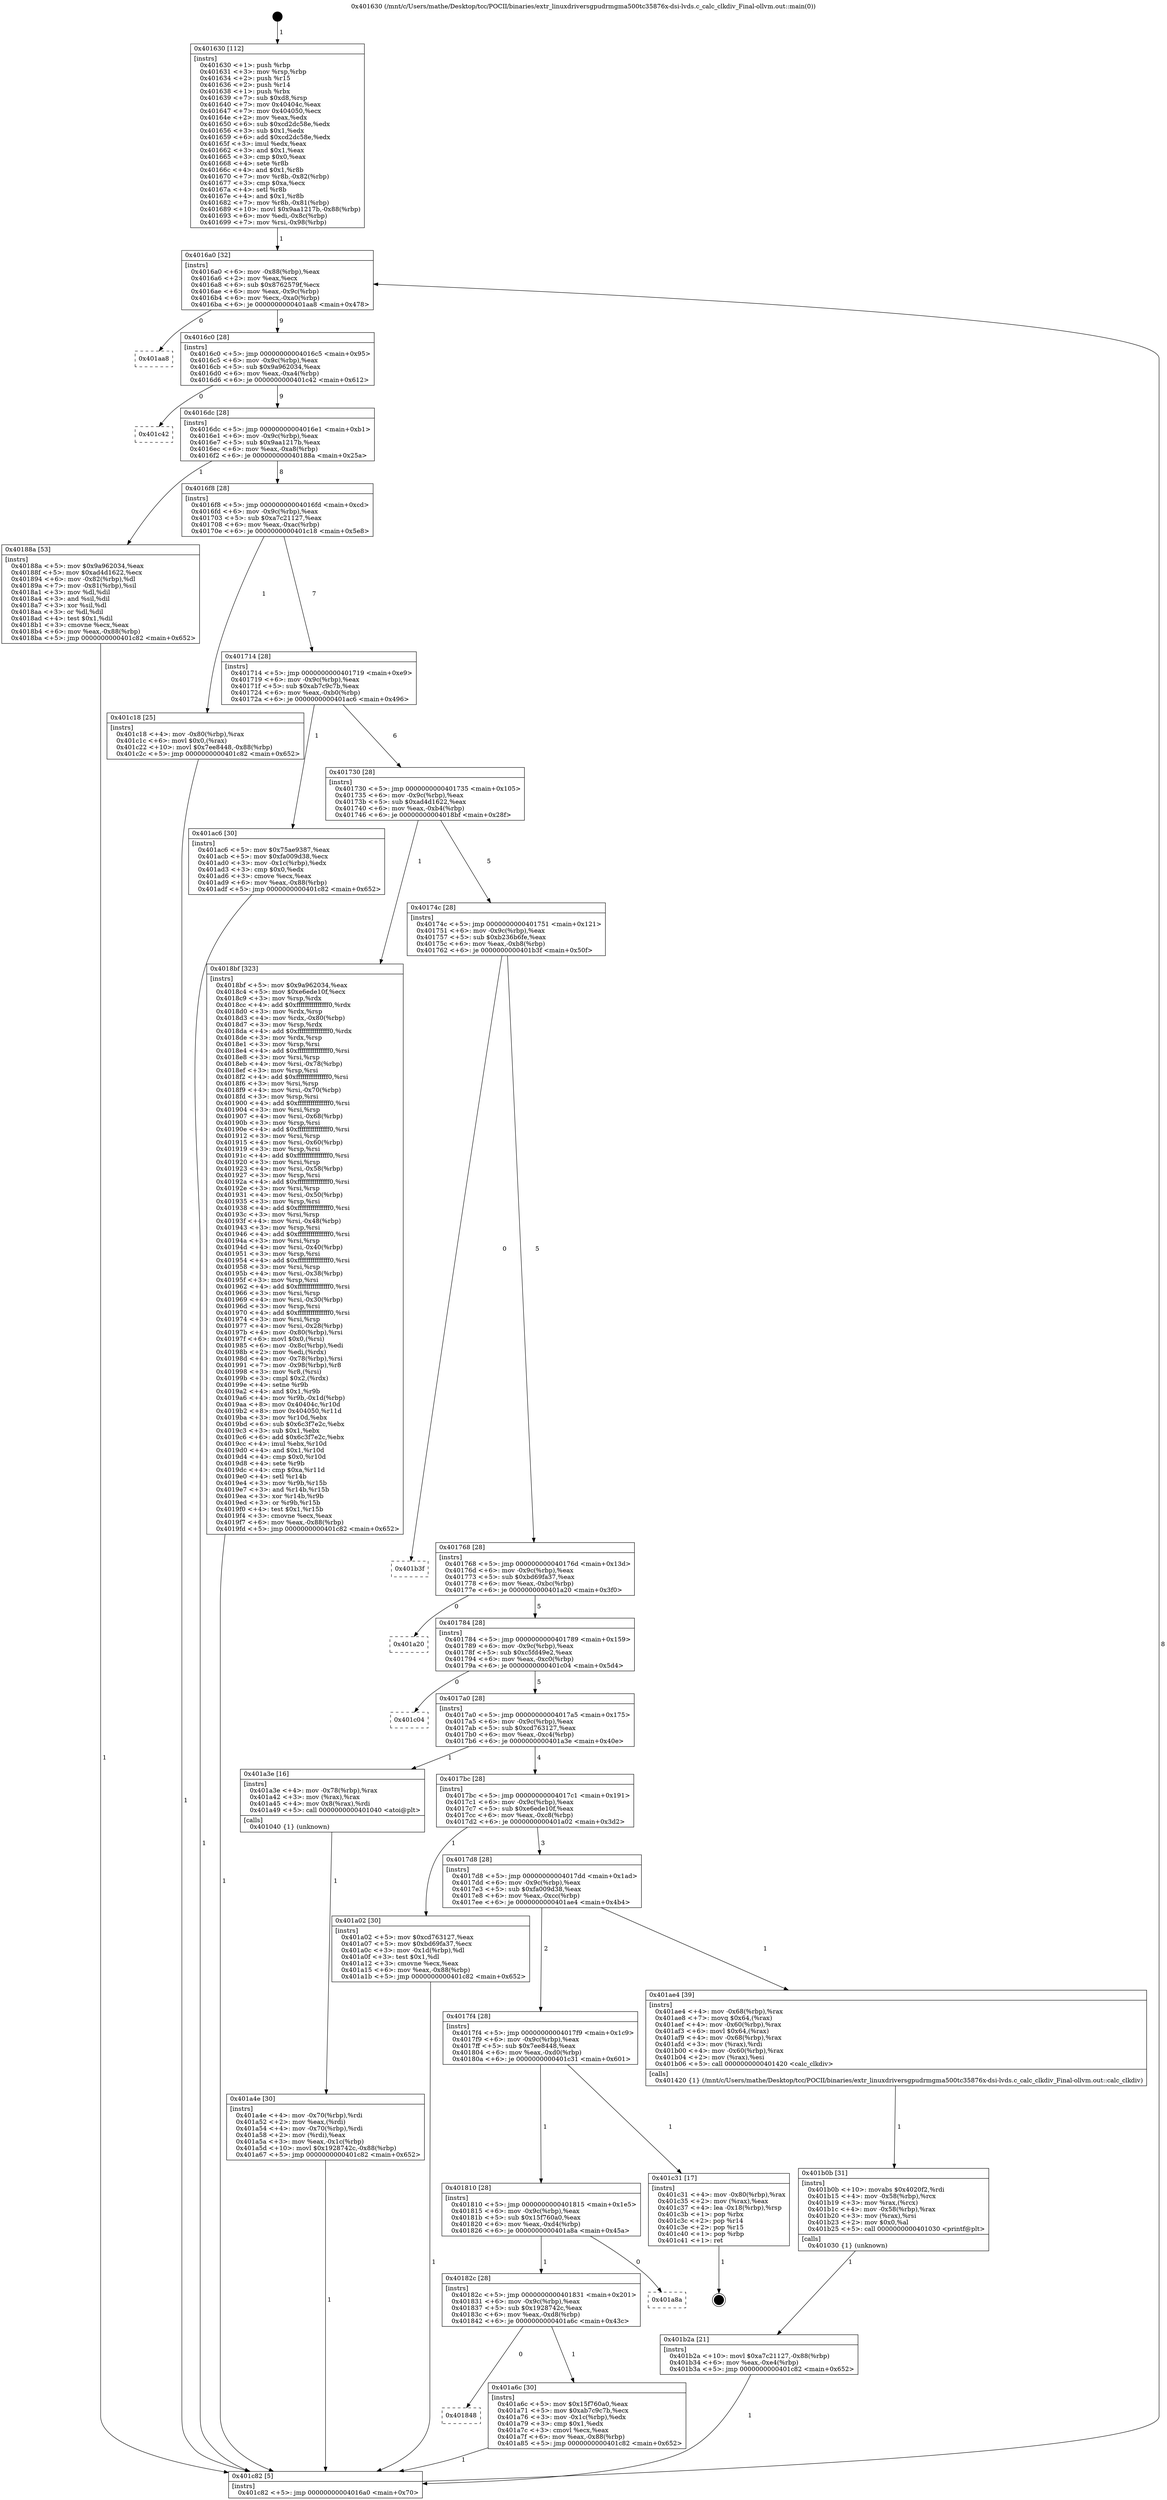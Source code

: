 digraph "0x401630" {
  label = "0x401630 (/mnt/c/Users/mathe/Desktop/tcc/POCII/binaries/extr_linuxdriversgpudrmgma500tc35876x-dsi-lvds.c_calc_clkdiv_Final-ollvm.out::main(0))"
  labelloc = "t"
  node[shape=record]

  Entry [label="",width=0.3,height=0.3,shape=circle,fillcolor=black,style=filled]
  "0x4016a0" [label="{
     0x4016a0 [32]\l
     | [instrs]\l
     &nbsp;&nbsp;0x4016a0 \<+6\>: mov -0x88(%rbp),%eax\l
     &nbsp;&nbsp;0x4016a6 \<+2\>: mov %eax,%ecx\l
     &nbsp;&nbsp;0x4016a8 \<+6\>: sub $0x8762579f,%ecx\l
     &nbsp;&nbsp;0x4016ae \<+6\>: mov %eax,-0x9c(%rbp)\l
     &nbsp;&nbsp;0x4016b4 \<+6\>: mov %ecx,-0xa0(%rbp)\l
     &nbsp;&nbsp;0x4016ba \<+6\>: je 0000000000401aa8 \<main+0x478\>\l
  }"]
  "0x401aa8" [label="{
     0x401aa8\l
  }", style=dashed]
  "0x4016c0" [label="{
     0x4016c0 [28]\l
     | [instrs]\l
     &nbsp;&nbsp;0x4016c0 \<+5\>: jmp 00000000004016c5 \<main+0x95\>\l
     &nbsp;&nbsp;0x4016c5 \<+6\>: mov -0x9c(%rbp),%eax\l
     &nbsp;&nbsp;0x4016cb \<+5\>: sub $0x9a962034,%eax\l
     &nbsp;&nbsp;0x4016d0 \<+6\>: mov %eax,-0xa4(%rbp)\l
     &nbsp;&nbsp;0x4016d6 \<+6\>: je 0000000000401c42 \<main+0x612\>\l
  }"]
  Exit [label="",width=0.3,height=0.3,shape=circle,fillcolor=black,style=filled,peripheries=2]
  "0x401c42" [label="{
     0x401c42\l
  }", style=dashed]
  "0x4016dc" [label="{
     0x4016dc [28]\l
     | [instrs]\l
     &nbsp;&nbsp;0x4016dc \<+5\>: jmp 00000000004016e1 \<main+0xb1\>\l
     &nbsp;&nbsp;0x4016e1 \<+6\>: mov -0x9c(%rbp),%eax\l
     &nbsp;&nbsp;0x4016e7 \<+5\>: sub $0x9aa1217b,%eax\l
     &nbsp;&nbsp;0x4016ec \<+6\>: mov %eax,-0xa8(%rbp)\l
     &nbsp;&nbsp;0x4016f2 \<+6\>: je 000000000040188a \<main+0x25a\>\l
  }"]
  "0x401b2a" [label="{
     0x401b2a [21]\l
     | [instrs]\l
     &nbsp;&nbsp;0x401b2a \<+10\>: movl $0xa7c21127,-0x88(%rbp)\l
     &nbsp;&nbsp;0x401b34 \<+6\>: mov %eax,-0xe4(%rbp)\l
     &nbsp;&nbsp;0x401b3a \<+5\>: jmp 0000000000401c82 \<main+0x652\>\l
  }"]
  "0x40188a" [label="{
     0x40188a [53]\l
     | [instrs]\l
     &nbsp;&nbsp;0x40188a \<+5\>: mov $0x9a962034,%eax\l
     &nbsp;&nbsp;0x40188f \<+5\>: mov $0xad4d1622,%ecx\l
     &nbsp;&nbsp;0x401894 \<+6\>: mov -0x82(%rbp),%dl\l
     &nbsp;&nbsp;0x40189a \<+7\>: mov -0x81(%rbp),%sil\l
     &nbsp;&nbsp;0x4018a1 \<+3\>: mov %dl,%dil\l
     &nbsp;&nbsp;0x4018a4 \<+3\>: and %sil,%dil\l
     &nbsp;&nbsp;0x4018a7 \<+3\>: xor %sil,%dl\l
     &nbsp;&nbsp;0x4018aa \<+3\>: or %dl,%dil\l
     &nbsp;&nbsp;0x4018ad \<+4\>: test $0x1,%dil\l
     &nbsp;&nbsp;0x4018b1 \<+3\>: cmovne %ecx,%eax\l
     &nbsp;&nbsp;0x4018b4 \<+6\>: mov %eax,-0x88(%rbp)\l
     &nbsp;&nbsp;0x4018ba \<+5\>: jmp 0000000000401c82 \<main+0x652\>\l
  }"]
  "0x4016f8" [label="{
     0x4016f8 [28]\l
     | [instrs]\l
     &nbsp;&nbsp;0x4016f8 \<+5\>: jmp 00000000004016fd \<main+0xcd\>\l
     &nbsp;&nbsp;0x4016fd \<+6\>: mov -0x9c(%rbp),%eax\l
     &nbsp;&nbsp;0x401703 \<+5\>: sub $0xa7c21127,%eax\l
     &nbsp;&nbsp;0x401708 \<+6\>: mov %eax,-0xac(%rbp)\l
     &nbsp;&nbsp;0x40170e \<+6\>: je 0000000000401c18 \<main+0x5e8\>\l
  }"]
  "0x401c82" [label="{
     0x401c82 [5]\l
     | [instrs]\l
     &nbsp;&nbsp;0x401c82 \<+5\>: jmp 00000000004016a0 \<main+0x70\>\l
  }"]
  "0x401630" [label="{
     0x401630 [112]\l
     | [instrs]\l
     &nbsp;&nbsp;0x401630 \<+1\>: push %rbp\l
     &nbsp;&nbsp;0x401631 \<+3\>: mov %rsp,%rbp\l
     &nbsp;&nbsp;0x401634 \<+2\>: push %r15\l
     &nbsp;&nbsp;0x401636 \<+2\>: push %r14\l
     &nbsp;&nbsp;0x401638 \<+1\>: push %rbx\l
     &nbsp;&nbsp;0x401639 \<+7\>: sub $0xd8,%rsp\l
     &nbsp;&nbsp;0x401640 \<+7\>: mov 0x40404c,%eax\l
     &nbsp;&nbsp;0x401647 \<+7\>: mov 0x404050,%ecx\l
     &nbsp;&nbsp;0x40164e \<+2\>: mov %eax,%edx\l
     &nbsp;&nbsp;0x401650 \<+6\>: sub $0xcd2dc58e,%edx\l
     &nbsp;&nbsp;0x401656 \<+3\>: sub $0x1,%edx\l
     &nbsp;&nbsp;0x401659 \<+6\>: add $0xcd2dc58e,%edx\l
     &nbsp;&nbsp;0x40165f \<+3\>: imul %edx,%eax\l
     &nbsp;&nbsp;0x401662 \<+3\>: and $0x1,%eax\l
     &nbsp;&nbsp;0x401665 \<+3\>: cmp $0x0,%eax\l
     &nbsp;&nbsp;0x401668 \<+4\>: sete %r8b\l
     &nbsp;&nbsp;0x40166c \<+4\>: and $0x1,%r8b\l
     &nbsp;&nbsp;0x401670 \<+7\>: mov %r8b,-0x82(%rbp)\l
     &nbsp;&nbsp;0x401677 \<+3\>: cmp $0xa,%ecx\l
     &nbsp;&nbsp;0x40167a \<+4\>: setl %r8b\l
     &nbsp;&nbsp;0x40167e \<+4\>: and $0x1,%r8b\l
     &nbsp;&nbsp;0x401682 \<+7\>: mov %r8b,-0x81(%rbp)\l
     &nbsp;&nbsp;0x401689 \<+10\>: movl $0x9aa1217b,-0x88(%rbp)\l
     &nbsp;&nbsp;0x401693 \<+6\>: mov %edi,-0x8c(%rbp)\l
     &nbsp;&nbsp;0x401699 \<+7\>: mov %rsi,-0x98(%rbp)\l
  }"]
  "0x401b0b" [label="{
     0x401b0b [31]\l
     | [instrs]\l
     &nbsp;&nbsp;0x401b0b \<+10\>: movabs $0x4020f2,%rdi\l
     &nbsp;&nbsp;0x401b15 \<+4\>: mov -0x58(%rbp),%rcx\l
     &nbsp;&nbsp;0x401b19 \<+3\>: mov %rax,(%rcx)\l
     &nbsp;&nbsp;0x401b1c \<+4\>: mov -0x58(%rbp),%rax\l
     &nbsp;&nbsp;0x401b20 \<+3\>: mov (%rax),%rsi\l
     &nbsp;&nbsp;0x401b23 \<+2\>: mov $0x0,%al\l
     &nbsp;&nbsp;0x401b25 \<+5\>: call 0000000000401030 \<printf@plt\>\l
     | [calls]\l
     &nbsp;&nbsp;0x401030 \{1\} (unknown)\l
  }"]
  "0x401c18" [label="{
     0x401c18 [25]\l
     | [instrs]\l
     &nbsp;&nbsp;0x401c18 \<+4\>: mov -0x80(%rbp),%rax\l
     &nbsp;&nbsp;0x401c1c \<+6\>: movl $0x0,(%rax)\l
     &nbsp;&nbsp;0x401c22 \<+10\>: movl $0x7ee8448,-0x88(%rbp)\l
     &nbsp;&nbsp;0x401c2c \<+5\>: jmp 0000000000401c82 \<main+0x652\>\l
  }"]
  "0x401714" [label="{
     0x401714 [28]\l
     | [instrs]\l
     &nbsp;&nbsp;0x401714 \<+5\>: jmp 0000000000401719 \<main+0xe9\>\l
     &nbsp;&nbsp;0x401719 \<+6\>: mov -0x9c(%rbp),%eax\l
     &nbsp;&nbsp;0x40171f \<+5\>: sub $0xab7c9c7b,%eax\l
     &nbsp;&nbsp;0x401724 \<+6\>: mov %eax,-0xb0(%rbp)\l
     &nbsp;&nbsp;0x40172a \<+6\>: je 0000000000401ac6 \<main+0x496\>\l
  }"]
  "0x401848" [label="{
     0x401848\l
  }", style=dashed]
  "0x401ac6" [label="{
     0x401ac6 [30]\l
     | [instrs]\l
     &nbsp;&nbsp;0x401ac6 \<+5\>: mov $0x75ae9387,%eax\l
     &nbsp;&nbsp;0x401acb \<+5\>: mov $0xfa009d38,%ecx\l
     &nbsp;&nbsp;0x401ad0 \<+3\>: mov -0x1c(%rbp),%edx\l
     &nbsp;&nbsp;0x401ad3 \<+3\>: cmp $0x0,%edx\l
     &nbsp;&nbsp;0x401ad6 \<+3\>: cmove %ecx,%eax\l
     &nbsp;&nbsp;0x401ad9 \<+6\>: mov %eax,-0x88(%rbp)\l
     &nbsp;&nbsp;0x401adf \<+5\>: jmp 0000000000401c82 \<main+0x652\>\l
  }"]
  "0x401730" [label="{
     0x401730 [28]\l
     | [instrs]\l
     &nbsp;&nbsp;0x401730 \<+5\>: jmp 0000000000401735 \<main+0x105\>\l
     &nbsp;&nbsp;0x401735 \<+6\>: mov -0x9c(%rbp),%eax\l
     &nbsp;&nbsp;0x40173b \<+5\>: sub $0xad4d1622,%eax\l
     &nbsp;&nbsp;0x401740 \<+6\>: mov %eax,-0xb4(%rbp)\l
     &nbsp;&nbsp;0x401746 \<+6\>: je 00000000004018bf \<main+0x28f\>\l
  }"]
  "0x401a6c" [label="{
     0x401a6c [30]\l
     | [instrs]\l
     &nbsp;&nbsp;0x401a6c \<+5\>: mov $0x15f760a0,%eax\l
     &nbsp;&nbsp;0x401a71 \<+5\>: mov $0xab7c9c7b,%ecx\l
     &nbsp;&nbsp;0x401a76 \<+3\>: mov -0x1c(%rbp),%edx\l
     &nbsp;&nbsp;0x401a79 \<+3\>: cmp $0x1,%edx\l
     &nbsp;&nbsp;0x401a7c \<+3\>: cmovl %ecx,%eax\l
     &nbsp;&nbsp;0x401a7f \<+6\>: mov %eax,-0x88(%rbp)\l
     &nbsp;&nbsp;0x401a85 \<+5\>: jmp 0000000000401c82 \<main+0x652\>\l
  }"]
  "0x4018bf" [label="{
     0x4018bf [323]\l
     | [instrs]\l
     &nbsp;&nbsp;0x4018bf \<+5\>: mov $0x9a962034,%eax\l
     &nbsp;&nbsp;0x4018c4 \<+5\>: mov $0xe6ede10f,%ecx\l
     &nbsp;&nbsp;0x4018c9 \<+3\>: mov %rsp,%rdx\l
     &nbsp;&nbsp;0x4018cc \<+4\>: add $0xfffffffffffffff0,%rdx\l
     &nbsp;&nbsp;0x4018d0 \<+3\>: mov %rdx,%rsp\l
     &nbsp;&nbsp;0x4018d3 \<+4\>: mov %rdx,-0x80(%rbp)\l
     &nbsp;&nbsp;0x4018d7 \<+3\>: mov %rsp,%rdx\l
     &nbsp;&nbsp;0x4018da \<+4\>: add $0xfffffffffffffff0,%rdx\l
     &nbsp;&nbsp;0x4018de \<+3\>: mov %rdx,%rsp\l
     &nbsp;&nbsp;0x4018e1 \<+3\>: mov %rsp,%rsi\l
     &nbsp;&nbsp;0x4018e4 \<+4\>: add $0xfffffffffffffff0,%rsi\l
     &nbsp;&nbsp;0x4018e8 \<+3\>: mov %rsi,%rsp\l
     &nbsp;&nbsp;0x4018eb \<+4\>: mov %rsi,-0x78(%rbp)\l
     &nbsp;&nbsp;0x4018ef \<+3\>: mov %rsp,%rsi\l
     &nbsp;&nbsp;0x4018f2 \<+4\>: add $0xfffffffffffffff0,%rsi\l
     &nbsp;&nbsp;0x4018f6 \<+3\>: mov %rsi,%rsp\l
     &nbsp;&nbsp;0x4018f9 \<+4\>: mov %rsi,-0x70(%rbp)\l
     &nbsp;&nbsp;0x4018fd \<+3\>: mov %rsp,%rsi\l
     &nbsp;&nbsp;0x401900 \<+4\>: add $0xfffffffffffffff0,%rsi\l
     &nbsp;&nbsp;0x401904 \<+3\>: mov %rsi,%rsp\l
     &nbsp;&nbsp;0x401907 \<+4\>: mov %rsi,-0x68(%rbp)\l
     &nbsp;&nbsp;0x40190b \<+3\>: mov %rsp,%rsi\l
     &nbsp;&nbsp;0x40190e \<+4\>: add $0xfffffffffffffff0,%rsi\l
     &nbsp;&nbsp;0x401912 \<+3\>: mov %rsi,%rsp\l
     &nbsp;&nbsp;0x401915 \<+4\>: mov %rsi,-0x60(%rbp)\l
     &nbsp;&nbsp;0x401919 \<+3\>: mov %rsp,%rsi\l
     &nbsp;&nbsp;0x40191c \<+4\>: add $0xfffffffffffffff0,%rsi\l
     &nbsp;&nbsp;0x401920 \<+3\>: mov %rsi,%rsp\l
     &nbsp;&nbsp;0x401923 \<+4\>: mov %rsi,-0x58(%rbp)\l
     &nbsp;&nbsp;0x401927 \<+3\>: mov %rsp,%rsi\l
     &nbsp;&nbsp;0x40192a \<+4\>: add $0xfffffffffffffff0,%rsi\l
     &nbsp;&nbsp;0x40192e \<+3\>: mov %rsi,%rsp\l
     &nbsp;&nbsp;0x401931 \<+4\>: mov %rsi,-0x50(%rbp)\l
     &nbsp;&nbsp;0x401935 \<+3\>: mov %rsp,%rsi\l
     &nbsp;&nbsp;0x401938 \<+4\>: add $0xfffffffffffffff0,%rsi\l
     &nbsp;&nbsp;0x40193c \<+3\>: mov %rsi,%rsp\l
     &nbsp;&nbsp;0x40193f \<+4\>: mov %rsi,-0x48(%rbp)\l
     &nbsp;&nbsp;0x401943 \<+3\>: mov %rsp,%rsi\l
     &nbsp;&nbsp;0x401946 \<+4\>: add $0xfffffffffffffff0,%rsi\l
     &nbsp;&nbsp;0x40194a \<+3\>: mov %rsi,%rsp\l
     &nbsp;&nbsp;0x40194d \<+4\>: mov %rsi,-0x40(%rbp)\l
     &nbsp;&nbsp;0x401951 \<+3\>: mov %rsp,%rsi\l
     &nbsp;&nbsp;0x401954 \<+4\>: add $0xfffffffffffffff0,%rsi\l
     &nbsp;&nbsp;0x401958 \<+3\>: mov %rsi,%rsp\l
     &nbsp;&nbsp;0x40195b \<+4\>: mov %rsi,-0x38(%rbp)\l
     &nbsp;&nbsp;0x40195f \<+3\>: mov %rsp,%rsi\l
     &nbsp;&nbsp;0x401962 \<+4\>: add $0xfffffffffffffff0,%rsi\l
     &nbsp;&nbsp;0x401966 \<+3\>: mov %rsi,%rsp\l
     &nbsp;&nbsp;0x401969 \<+4\>: mov %rsi,-0x30(%rbp)\l
     &nbsp;&nbsp;0x40196d \<+3\>: mov %rsp,%rsi\l
     &nbsp;&nbsp;0x401970 \<+4\>: add $0xfffffffffffffff0,%rsi\l
     &nbsp;&nbsp;0x401974 \<+3\>: mov %rsi,%rsp\l
     &nbsp;&nbsp;0x401977 \<+4\>: mov %rsi,-0x28(%rbp)\l
     &nbsp;&nbsp;0x40197b \<+4\>: mov -0x80(%rbp),%rsi\l
     &nbsp;&nbsp;0x40197f \<+6\>: movl $0x0,(%rsi)\l
     &nbsp;&nbsp;0x401985 \<+6\>: mov -0x8c(%rbp),%edi\l
     &nbsp;&nbsp;0x40198b \<+2\>: mov %edi,(%rdx)\l
     &nbsp;&nbsp;0x40198d \<+4\>: mov -0x78(%rbp),%rsi\l
     &nbsp;&nbsp;0x401991 \<+7\>: mov -0x98(%rbp),%r8\l
     &nbsp;&nbsp;0x401998 \<+3\>: mov %r8,(%rsi)\l
     &nbsp;&nbsp;0x40199b \<+3\>: cmpl $0x2,(%rdx)\l
     &nbsp;&nbsp;0x40199e \<+4\>: setne %r9b\l
     &nbsp;&nbsp;0x4019a2 \<+4\>: and $0x1,%r9b\l
     &nbsp;&nbsp;0x4019a6 \<+4\>: mov %r9b,-0x1d(%rbp)\l
     &nbsp;&nbsp;0x4019aa \<+8\>: mov 0x40404c,%r10d\l
     &nbsp;&nbsp;0x4019b2 \<+8\>: mov 0x404050,%r11d\l
     &nbsp;&nbsp;0x4019ba \<+3\>: mov %r10d,%ebx\l
     &nbsp;&nbsp;0x4019bd \<+6\>: sub $0x6c3f7e2c,%ebx\l
     &nbsp;&nbsp;0x4019c3 \<+3\>: sub $0x1,%ebx\l
     &nbsp;&nbsp;0x4019c6 \<+6\>: add $0x6c3f7e2c,%ebx\l
     &nbsp;&nbsp;0x4019cc \<+4\>: imul %ebx,%r10d\l
     &nbsp;&nbsp;0x4019d0 \<+4\>: and $0x1,%r10d\l
     &nbsp;&nbsp;0x4019d4 \<+4\>: cmp $0x0,%r10d\l
     &nbsp;&nbsp;0x4019d8 \<+4\>: sete %r9b\l
     &nbsp;&nbsp;0x4019dc \<+4\>: cmp $0xa,%r11d\l
     &nbsp;&nbsp;0x4019e0 \<+4\>: setl %r14b\l
     &nbsp;&nbsp;0x4019e4 \<+3\>: mov %r9b,%r15b\l
     &nbsp;&nbsp;0x4019e7 \<+3\>: and %r14b,%r15b\l
     &nbsp;&nbsp;0x4019ea \<+3\>: xor %r14b,%r9b\l
     &nbsp;&nbsp;0x4019ed \<+3\>: or %r9b,%r15b\l
     &nbsp;&nbsp;0x4019f0 \<+4\>: test $0x1,%r15b\l
     &nbsp;&nbsp;0x4019f4 \<+3\>: cmovne %ecx,%eax\l
     &nbsp;&nbsp;0x4019f7 \<+6\>: mov %eax,-0x88(%rbp)\l
     &nbsp;&nbsp;0x4019fd \<+5\>: jmp 0000000000401c82 \<main+0x652\>\l
  }"]
  "0x40174c" [label="{
     0x40174c [28]\l
     | [instrs]\l
     &nbsp;&nbsp;0x40174c \<+5\>: jmp 0000000000401751 \<main+0x121\>\l
     &nbsp;&nbsp;0x401751 \<+6\>: mov -0x9c(%rbp),%eax\l
     &nbsp;&nbsp;0x401757 \<+5\>: sub $0xb236b6fe,%eax\l
     &nbsp;&nbsp;0x40175c \<+6\>: mov %eax,-0xb8(%rbp)\l
     &nbsp;&nbsp;0x401762 \<+6\>: je 0000000000401b3f \<main+0x50f\>\l
  }"]
  "0x40182c" [label="{
     0x40182c [28]\l
     | [instrs]\l
     &nbsp;&nbsp;0x40182c \<+5\>: jmp 0000000000401831 \<main+0x201\>\l
     &nbsp;&nbsp;0x401831 \<+6\>: mov -0x9c(%rbp),%eax\l
     &nbsp;&nbsp;0x401837 \<+5\>: sub $0x1928742c,%eax\l
     &nbsp;&nbsp;0x40183c \<+6\>: mov %eax,-0xd8(%rbp)\l
     &nbsp;&nbsp;0x401842 \<+6\>: je 0000000000401a6c \<main+0x43c\>\l
  }"]
  "0x401a8a" [label="{
     0x401a8a\l
  }", style=dashed]
  "0x401b3f" [label="{
     0x401b3f\l
  }", style=dashed]
  "0x401768" [label="{
     0x401768 [28]\l
     | [instrs]\l
     &nbsp;&nbsp;0x401768 \<+5\>: jmp 000000000040176d \<main+0x13d\>\l
     &nbsp;&nbsp;0x40176d \<+6\>: mov -0x9c(%rbp),%eax\l
     &nbsp;&nbsp;0x401773 \<+5\>: sub $0xbd69fa37,%eax\l
     &nbsp;&nbsp;0x401778 \<+6\>: mov %eax,-0xbc(%rbp)\l
     &nbsp;&nbsp;0x40177e \<+6\>: je 0000000000401a20 \<main+0x3f0\>\l
  }"]
  "0x401810" [label="{
     0x401810 [28]\l
     | [instrs]\l
     &nbsp;&nbsp;0x401810 \<+5\>: jmp 0000000000401815 \<main+0x1e5\>\l
     &nbsp;&nbsp;0x401815 \<+6\>: mov -0x9c(%rbp),%eax\l
     &nbsp;&nbsp;0x40181b \<+5\>: sub $0x15f760a0,%eax\l
     &nbsp;&nbsp;0x401820 \<+6\>: mov %eax,-0xd4(%rbp)\l
     &nbsp;&nbsp;0x401826 \<+6\>: je 0000000000401a8a \<main+0x45a\>\l
  }"]
  "0x401a20" [label="{
     0x401a20\l
  }", style=dashed]
  "0x401784" [label="{
     0x401784 [28]\l
     | [instrs]\l
     &nbsp;&nbsp;0x401784 \<+5\>: jmp 0000000000401789 \<main+0x159\>\l
     &nbsp;&nbsp;0x401789 \<+6\>: mov -0x9c(%rbp),%eax\l
     &nbsp;&nbsp;0x40178f \<+5\>: sub $0xc5fd49e2,%eax\l
     &nbsp;&nbsp;0x401794 \<+6\>: mov %eax,-0xc0(%rbp)\l
     &nbsp;&nbsp;0x40179a \<+6\>: je 0000000000401c04 \<main+0x5d4\>\l
  }"]
  "0x401c31" [label="{
     0x401c31 [17]\l
     | [instrs]\l
     &nbsp;&nbsp;0x401c31 \<+4\>: mov -0x80(%rbp),%rax\l
     &nbsp;&nbsp;0x401c35 \<+2\>: mov (%rax),%eax\l
     &nbsp;&nbsp;0x401c37 \<+4\>: lea -0x18(%rbp),%rsp\l
     &nbsp;&nbsp;0x401c3b \<+1\>: pop %rbx\l
     &nbsp;&nbsp;0x401c3c \<+2\>: pop %r14\l
     &nbsp;&nbsp;0x401c3e \<+2\>: pop %r15\l
     &nbsp;&nbsp;0x401c40 \<+1\>: pop %rbp\l
     &nbsp;&nbsp;0x401c41 \<+1\>: ret\l
  }"]
  "0x401c04" [label="{
     0x401c04\l
  }", style=dashed]
  "0x4017a0" [label="{
     0x4017a0 [28]\l
     | [instrs]\l
     &nbsp;&nbsp;0x4017a0 \<+5\>: jmp 00000000004017a5 \<main+0x175\>\l
     &nbsp;&nbsp;0x4017a5 \<+6\>: mov -0x9c(%rbp),%eax\l
     &nbsp;&nbsp;0x4017ab \<+5\>: sub $0xcd763127,%eax\l
     &nbsp;&nbsp;0x4017b0 \<+6\>: mov %eax,-0xc4(%rbp)\l
     &nbsp;&nbsp;0x4017b6 \<+6\>: je 0000000000401a3e \<main+0x40e\>\l
  }"]
  "0x4017f4" [label="{
     0x4017f4 [28]\l
     | [instrs]\l
     &nbsp;&nbsp;0x4017f4 \<+5\>: jmp 00000000004017f9 \<main+0x1c9\>\l
     &nbsp;&nbsp;0x4017f9 \<+6\>: mov -0x9c(%rbp),%eax\l
     &nbsp;&nbsp;0x4017ff \<+5\>: sub $0x7ee8448,%eax\l
     &nbsp;&nbsp;0x401804 \<+6\>: mov %eax,-0xd0(%rbp)\l
     &nbsp;&nbsp;0x40180a \<+6\>: je 0000000000401c31 \<main+0x601\>\l
  }"]
  "0x401a3e" [label="{
     0x401a3e [16]\l
     | [instrs]\l
     &nbsp;&nbsp;0x401a3e \<+4\>: mov -0x78(%rbp),%rax\l
     &nbsp;&nbsp;0x401a42 \<+3\>: mov (%rax),%rax\l
     &nbsp;&nbsp;0x401a45 \<+4\>: mov 0x8(%rax),%rdi\l
     &nbsp;&nbsp;0x401a49 \<+5\>: call 0000000000401040 \<atoi@plt\>\l
     | [calls]\l
     &nbsp;&nbsp;0x401040 \{1\} (unknown)\l
  }"]
  "0x4017bc" [label="{
     0x4017bc [28]\l
     | [instrs]\l
     &nbsp;&nbsp;0x4017bc \<+5\>: jmp 00000000004017c1 \<main+0x191\>\l
     &nbsp;&nbsp;0x4017c1 \<+6\>: mov -0x9c(%rbp),%eax\l
     &nbsp;&nbsp;0x4017c7 \<+5\>: sub $0xe6ede10f,%eax\l
     &nbsp;&nbsp;0x4017cc \<+6\>: mov %eax,-0xc8(%rbp)\l
     &nbsp;&nbsp;0x4017d2 \<+6\>: je 0000000000401a02 \<main+0x3d2\>\l
  }"]
  "0x401ae4" [label="{
     0x401ae4 [39]\l
     | [instrs]\l
     &nbsp;&nbsp;0x401ae4 \<+4\>: mov -0x68(%rbp),%rax\l
     &nbsp;&nbsp;0x401ae8 \<+7\>: movq $0x64,(%rax)\l
     &nbsp;&nbsp;0x401aef \<+4\>: mov -0x60(%rbp),%rax\l
     &nbsp;&nbsp;0x401af3 \<+6\>: movl $0x64,(%rax)\l
     &nbsp;&nbsp;0x401af9 \<+4\>: mov -0x68(%rbp),%rax\l
     &nbsp;&nbsp;0x401afd \<+3\>: mov (%rax),%rdi\l
     &nbsp;&nbsp;0x401b00 \<+4\>: mov -0x60(%rbp),%rax\l
     &nbsp;&nbsp;0x401b04 \<+2\>: mov (%rax),%esi\l
     &nbsp;&nbsp;0x401b06 \<+5\>: call 0000000000401420 \<calc_clkdiv\>\l
     | [calls]\l
     &nbsp;&nbsp;0x401420 \{1\} (/mnt/c/Users/mathe/Desktop/tcc/POCII/binaries/extr_linuxdriversgpudrmgma500tc35876x-dsi-lvds.c_calc_clkdiv_Final-ollvm.out::calc_clkdiv)\l
  }"]
  "0x401a02" [label="{
     0x401a02 [30]\l
     | [instrs]\l
     &nbsp;&nbsp;0x401a02 \<+5\>: mov $0xcd763127,%eax\l
     &nbsp;&nbsp;0x401a07 \<+5\>: mov $0xbd69fa37,%ecx\l
     &nbsp;&nbsp;0x401a0c \<+3\>: mov -0x1d(%rbp),%dl\l
     &nbsp;&nbsp;0x401a0f \<+3\>: test $0x1,%dl\l
     &nbsp;&nbsp;0x401a12 \<+3\>: cmovne %ecx,%eax\l
     &nbsp;&nbsp;0x401a15 \<+6\>: mov %eax,-0x88(%rbp)\l
     &nbsp;&nbsp;0x401a1b \<+5\>: jmp 0000000000401c82 \<main+0x652\>\l
  }"]
  "0x4017d8" [label="{
     0x4017d8 [28]\l
     | [instrs]\l
     &nbsp;&nbsp;0x4017d8 \<+5\>: jmp 00000000004017dd \<main+0x1ad\>\l
     &nbsp;&nbsp;0x4017dd \<+6\>: mov -0x9c(%rbp),%eax\l
     &nbsp;&nbsp;0x4017e3 \<+5\>: sub $0xfa009d38,%eax\l
     &nbsp;&nbsp;0x4017e8 \<+6\>: mov %eax,-0xcc(%rbp)\l
     &nbsp;&nbsp;0x4017ee \<+6\>: je 0000000000401ae4 \<main+0x4b4\>\l
  }"]
  "0x401a4e" [label="{
     0x401a4e [30]\l
     | [instrs]\l
     &nbsp;&nbsp;0x401a4e \<+4\>: mov -0x70(%rbp),%rdi\l
     &nbsp;&nbsp;0x401a52 \<+2\>: mov %eax,(%rdi)\l
     &nbsp;&nbsp;0x401a54 \<+4\>: mov -0x70(%rbp),%rdi\l
     &nbsp;&nbsp;0x401a58 \<+2\>: mov (%rdi),%eax\l
     &nbsp;&nbsp;0x401a5a \<+3\>: mov %eax,-0x1c(%rbp)\l
     &nbsp;&nbsp;0x401a5d \<+10\>: movl $0x1928742c,-0x88(%rbp)\l
     &nbsp;&nbsp;0x401a67 \<+5\>: jmp 0000000000401c82 \<main+0x652\>\l
  }"]
  Entry -> "0x401630" [label=" 1"]
  "0x4016a0" -> "0x401aa8" [label=" 0"]
  "0x4016a0" -> "0x4016c0" [label=" 9"]
  "0x401c31" -> Exit [label=" 1"]
  "0x4016c0" -> "0x401c42" [label=" 0"]
  "0x4016c0" -> "0x4016dc" [label=" 9"]
  "0x401c18" -> "0x401c82" [label=" 1"]
  "0x4016dc" -> "0x40188a" [label=" 1"]
  "0x4016dc" -> "0x4016f8" [label=" 8"]
  "0x40188a" -> "0x401c82" [label=" 1"]
  "0x401630" -> "0x4016a0" [label=" 1"]
  "0x401c82" -> "0x4016a0" [label=" 8"]
  "0x401b2a" -> "0x401c82" [label=" 1"]
  "0x4016f8" -> "0x401c18" [label=" 1"]
  "0x4016f8" -> "0x401714" [label=" 7"]
  "0x401b0b" -> "0x401b2a" [label=" 1"]
  "0x401714" -> "0x401ac6" [label=" 1"]
  "0x401714" -> "0x401730" [label=" 6"]
  "0x401ae4" -> "0x401b0b" [label=" 1"]
  "0x401730" -> "0x4018bf" [label=" 1"]
  "0x401730" -> "0x40174c" [label=" 5"]
  "0x401ac6" -> "0x401c82" [label=" 1"]
  "0x4018bf" -> "0x401c82" [label=" 1"]
  "0x40182c" -> "0x401848" [label=" 0"]
  "0x40174c" -> "0x401b3f" [label=" 0"]
  "0x40174c" -> "0x401768" [label=" 5"]
  "0x40182c" -> "0x401a6c" [label=" 1"]
  "0x401768" -> "0x401a20" [label=" 0"]
  "0x401768" -> "0x401784" [label=" 5"]
  "0x401810" -> "0x40182c" [label=" 1"]
  "0x401784" -> "0x401c04" [label=" 0"]
  "0x401784" -> "0x4017a0" [label=" 5"]
  "0x401810" -> "0x401a8a" [label=" 0"]
  "0x4017a0" -> "0x401a3e" [label=" 1"]
  "0x4017a0" -> "0x4017bc" [label=" 4"]
  "0x4017f4" -> "0x401810" [label=" 1"]
  "0x4017bc" -> "0x401a02" [label=" 1"]
  "0x4017bc" -> "0x4017d8" [label=" 3"]
  "0x401a02" -> "0x401c82" [label=" 1"]
  "0x401a3e" -> "0x401a4e" [label=" 1"]
  "0x401a4e" -> "0x401c82" [label=" 1"]
  "0x4017f4" -> "0x401c31" [label=" 1"]
  "0x4017d8" -> "0x401ae4" [label=" 1"]
  "0x4017d8" -> "0x4017f4" [label=" 2"]
  "0x401a6c" -> "0x401c82" [label=" 1"]
}
